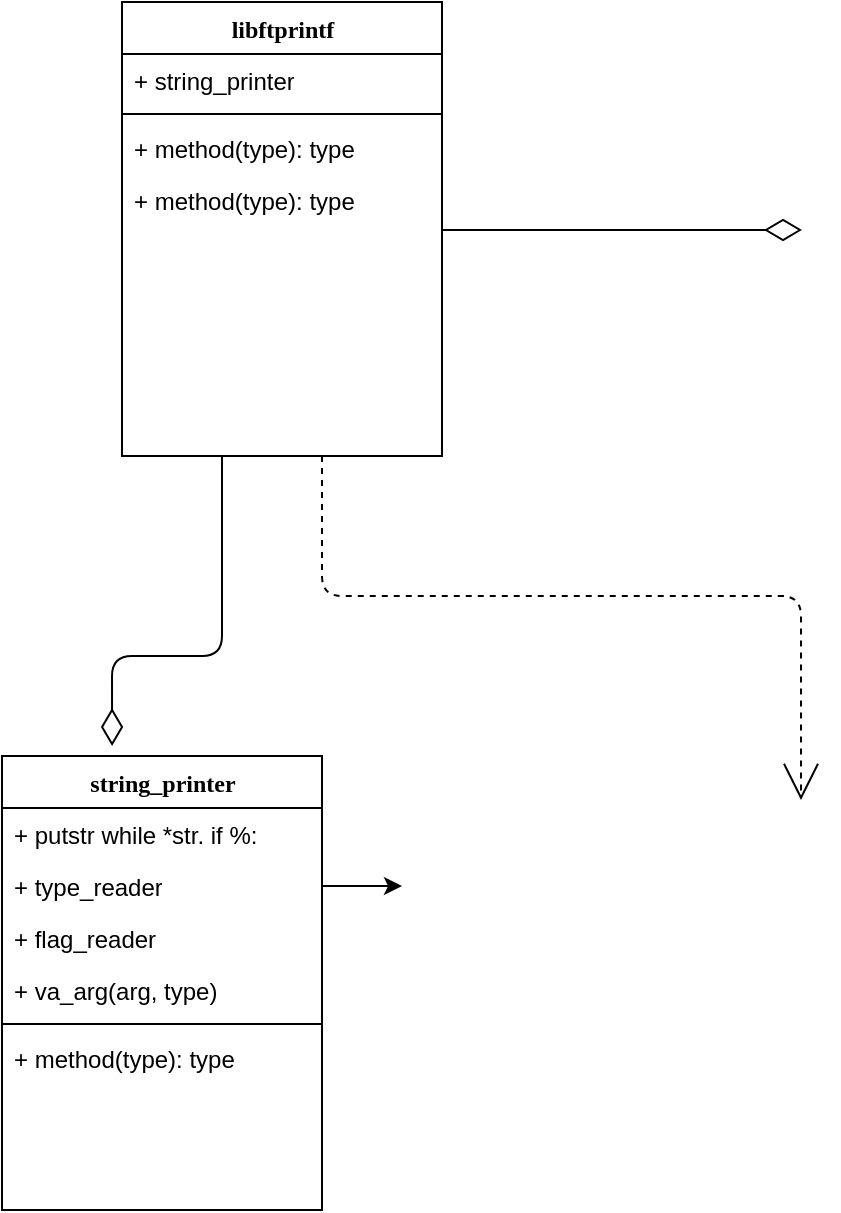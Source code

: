 <mxfile version="12.4.2" type="device" pages="1"><diagram name="Page-1" id="9f46799a-70d6-7492-0946-bef42562c5a5"><mxGraphModel dx="946" dy="680" grid="1" gridSize="10" guides="1" tooltips="1" connect="1" arrows="1" fold="1" page="1" pageScale="1" pageWidth="1100" pageHeight="850" background="#ffffff" math="0" shadow="0"><root><mxCell id="0"/><mxCell id="1" parent="0"/><mxCell id="78961159f06e98e8-123" style="edgeStyle=orthogonalEdgeStyle;html=1;labelBackgroundColor=none;startFill=0;startSize=8;endArrow=open;endFill=0;endSize=16;fontFamily=Verdana;fontSize=12;dashed=1;" parent="1" source="78961159f06e98e8-17" edge="1"><mxGeometry relative="1" as="geometry"><Array as="points"><mxPoint x="190" y="380"/><mxPoint x="430" y="380"/></Array><mxPoint x="429.5" y="482" as="targetPoint"/></mxGeometry></mxCell><mxCell id="78961159f06e98e8-124" style="edgeStyle=orthogonalEdgeStyle;html=1;labelBackgroundColor=none;startFill=0;startSize=8;endArrow=diamondThin;endFill=0;endSize=16;fontFamily=Verdana;fontSize=12;entryX=0.344;entryY=-0.022;entryDx=0;entryDy=0;entryPerimeter=0;" parent="1" source="78961159f06e98e8-17" target="Fdar2NeLFX3WOucafAQg-2" edge="1"><mxGeometry relative="1" as="geometry"><Array as="points"><mxPoint x="140" y="410"/><mxPoint x="85" y="410"/></Array><mxPoint x="389.5" y="482" as="targetPoint"/></mxGeometry></mxCell><mxCell id="78961159f06e98e8-17" value="libftprintf" style="swimlane;html=1;fontStyle=1;align=center;verticalAlign=top;childLayout=stackLayout;horizontal=1;startSize=26;horizontalStack=0;resizeParent=1;resizeLast=0;collapsible=1;marginBottom=0;swimlaneFillColor=#ffffff;rounded=0;shadow=0;comic=0;labelBackgroundColor=none;strokeWidth=1;fillColor=none;fontFamily=Verdana;fontSize=12" parent="1" vertex="1"><mxGeometry x="90" y="83" width="160" height="227" as="geometry"/></mxCell><mxCell id="78961159f06e98e8-21" value="+ string_printer" style="text;html=1;strokeColor=none;fillColor=none;align=left;verticalAlign=top;spacingLeft=4;spacingRight=4;whiteSpace=wrap;overflow=hidden;rotatable=0;points=[[0,0.5],[1,0.5]];portConstraint=eastwest;" parent="78961159f06e98e8-17" vertex="1"><mxGeometry y="26" width="160" height="26" as="geometry"/></mxCell><mxCell id="78961159f06e98e8-19" value="" style="line;html=1;strokeWidth=1;fillColor=none;align=left;verticalAlign=middle;spacingTop=-1;spacingLeft=3;spacingRight=3;rotatable=0;labelPosition=right;points=[];portConstraint=eastwest;" parent="78961159f06e98e8-17" vertex="1"><mxGeometry y="52" width="160" height="8" as="geometry"/></mxCell><mxCell id="78961159f06e98e8-20" value="+ method(type): type" style="text;html=1;strokeColor=none;fillColor=none;align=left;verticalAlign=top;spacingLeft=4;spacingRight=4;whiteSpace=wrap;overflow=hidden;rotatable=0;points=[[0,0.5],[1,0.5]];portConstraint=eastwest;" parent="78961159f06e98e8-17" vertex="1"><mxGeometry y="60" width="160" height="26" as="geometry"/></mxCell><mxCell id="78961159f06e98e8-27" value="+ method(type): type" style="text;html=1;strokeColor=none;fillColor=none;align=left;verticalAlign=top;spacingLeft=4;spacingRight=4;whiteSpace=wrap;overflow=hidden;rotatable=0;points=[[0,0.5],[1,0.5]];portConstraint=eastwest;" parent="78961159f06e98e8-17" vertex="1"><mxGeometry y="86" width="160" height="26" as="geometry"/></mxCell><mxCell id="78961159f06e98e8-121" style="edgeStyle=elbowEdgeStyle;html=1;labelBackgroundColor=none;startFill=0;startSize=8;endArrow=diamondThin;endFill=0;endSize=16;fontFamily=Verdana;fontSize=12;elbow=vertical;" parent="1" source="78961159f06e98e8-17" edge="1"><mxGeometry relative="1" as="geometry"><mxPoint x="250" y="259.882" as="sourcePoint"/><mxPoint x="430" y="197" as="targetPoint"/></mxGeometry></mxCell><mxCell id="Fdar2NeLFX3WOucafAQg-2" value="string_printer" style="swimlane;html=1;fontStyle=1;align=center;verticalAlign=top;childLayout=stackLayout;horizontal=1;startSize=26;horizontalStack=0;resizeParent=1;resizeLast=0;collapsible=1;marginBottom=0;swimlaneFillColor=#ffffff;rounded=0;shadow=0;comic=0;labelBackgroundColor=none;strokeWidth=1;fillColor=none;fontFamily=Verdana;fontSize=12" parent="1" vertex="1"><mxGeometry x="30" y="460" width="160" height="227" as="geometry"/></mxCell><mxCell id="Fdar2NeLFX3WOucafAQg-3" value="+ putstr while *str. if %:" style="text;html=1;strokeColor=none;fillColor=none;align=left;verticalAlign=top;spacingLeft=4;spacingRight=4;whiteSpace=wrap;overflow=hidden;rotatable=0;points=[[0,0.5],[1,0.5]];portConstraint=eastwest;" parent="Fdar2NeLFX3WOucafAQg-2" vertex="1"><mxGeometry y="26" width="160" height="26" as="geometry"/></mxCell><mxCell id="Fdar2NeLFX3WOucafAQg-4" value="+ type_reader" style="text;html=1;strokeColor=none;fillColor=none;align=left;verticalAlign=top;spacingLeft=4;spacingRight=4;whiteSpace=wrap;overflow=hidden;rotatable=0;points=[[0,0.5],[1,0.5]];portConstraint=eastwest;" parent="Fdar2NeLFX3WOucafAQg-2" vertex="1"><mxGeometry y="52" width="160" height="26" as="geometry"/></mxCell><mxCell id="Fdar2NeLFX3WOucafAQg-6" value="+ flag_reader" style="text;html=1;strokeColor=none;fillColor=none;align=left;verticalAlign=top;spacingLeft=4;spacingRight=4;whiteSpace=wrap;overflow=hidden;rotatable=0;points=[[0,0.5],[1,0.5]];portConstraint=eastwest;" parent="Fdar2NeLFX3WOucafAQg-2" vertex="1"><mxGeometry y="78" width="160" height="26" as="geometry"/></mxCell><mxCell id="Fdar2NeLFX3WOucafAQg-5" value="+ va_arg(arg, type)" style="text;html=1;strokeColor=none;fillColor=none;align=left;verticalAlign=top;spacingLeft=4;spacingRight=4;whiteSpace=wrap;overflow=hidden;rotatable=0;points=[[0,0.5],[1,0.5]];portConstraint=eastwest;" parent="Fdar2NeLFX3WOucafAQg-2" vertex="1"><mxGeometry y="104" width="160" height="26" as="geometry"/></mxCell><mxCell id="Fdar2NeLFX3WOucafAQg-8" value="" style="line;html=1;strokeWidth=1;fillColor=none;align=left;verticalAlign=middle;spacingTop=-1;spacingLeft=3;spacingRight=3;rotatable=0;labelPosition=right;points=[];portConstraint=eastwest;" parent="Fdar2NeLFX3WOucafAQg-2" vertex="1"><mxGeometry y="130" width="160" height="8" as="geometry"/></mxCell><mxCell id="Fdar2NeLFX3WOucafAQg-9" value="+ method(type): type" style="text;html=1;strokeColor=none;fillColor=none;align=left;verticalAlign=top;spacingLeft=4;spacingRight=4;whiteSpace=wrap;overflow=hidden;rotatable=0;points=[[0,0.5],[1,0.5]];portConstraint=eastwest;" parent="Fdar2NeLFX3WOucafAQg-2" vertex="1"><mxGeometry y="138" width="160" height="26" as="geometry"/></mxCell><mxCell id="Fdar2NeLFX3WOucafAQg-11" style="edgeStyle=orthogonalEdgeStyle;rounded=0;orthogonalLoop=1;jettySize=auto;html=1;" parent="1" source="Fdar2NeLFX3WOucafAQg-4" edge="1"><mxGeometry relative="1" as="geometry"><mxPoint x="230" y="525" as="targetPoint"/></mxGeometry></mxCell></root></mxGraphModel></diagram></mxfile>